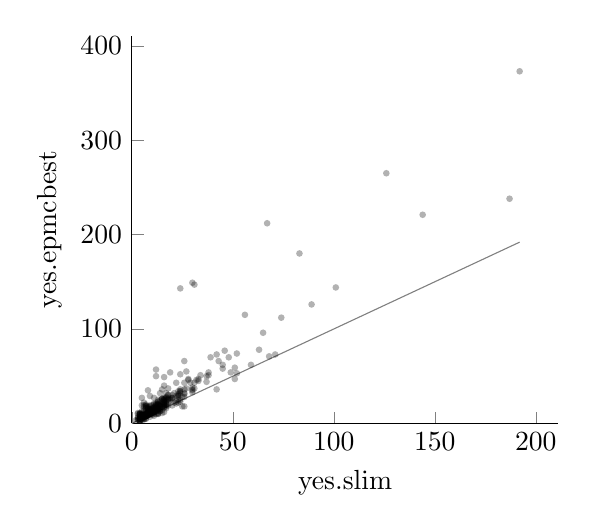 \pgfplotsset{
  compat=newest,
}
\begin{axis}[
  mark size=1.2pt,
  axis x line*=bottom,
  axis y line*=left,
  width=7cm,
  height=6.5cm,
  xlabel near ticks=true,
  ylabel near ticks=true,
  xmin=0,
  ymin=0,
  colorbar/width=.1cm,
  colorbar style={
    line width=.1pt,
  },
  colorbar shift/.style={
    xshift=.1cm,
  },
  xlabel={yes.slim},
  ylabel={yes.epmcbest},
%
]
\addplot[
  scatter=false,
  scatter src=explicit,
  only marks=true,
  mark options={
    fill opacity=0.3,
    draw opacity=0,
  },
  every mark/.append style={},
%
] coordinates
  {(17.0,26.0) [1]%
  (30.0,36.0) [1]%
  (9.0,10.0) [1]%
  (11.0,14.0) [1]%
  (13.0,23.0) [1]%
  (10.0,14.0) [1]%
  (14.0,24.0) [1]%
  (52.0,53.0) [1]%
  (5.0,6.0) [1]%
  (6.0,7.0) [1]%
  (8.0,15.0) [1]%
  (9.0,10.0) [1]%
  (17.0,21.0) [1]%
  (12.0,19.0) [1]%
  (4.0,3.0) [1]%
  (7.0,8.0) [1]%
  (3.0,4.0) [1]%
  (56.0,115.0) [1]%
  (27.0,37.0) [1]%
  (7.0,10.0) [1]%
  (14.0,19.0) [1]%
  (6.0,7.0) [1]%
  (4.0,5.0) [1]%
  (16.0,20.0) [1]%
  (15.0,17.0) [1]%
  (4.0,10.0) [1]%
  (5.0,6.0) [1]%
  (10.0,11.0) [1]%
  (20.0,26.0) [1]%
  (10.0,15.0) [1]%
  (8.0,11.0) [1]%
  (8.0,18.0) [1]%
  (10.0,12.0) [1]%
  (4.0,5.0) [1]%
  (11.0,12.0) [1]%
  (3.0,6.0) [1]%
  (10.0,12.0) [1]%
  (14.0,20.0) [1]%
  (5.0,6.0) [1]%
  (31.0,147.0) [1]%
  (2.0,3.0) [1]%
  (48.0,70.0) [1]%
  (16.0,19.0) [1]%
  (7.0,8.0) [1]%
  (6.0,17.0) [1]%
  (5.0,13.0) [1]%
  (15.0,26.0) [1]%
  (16.0,25.0) [1]%
  (26.0,36.0) [1]%
  (4.0,3.0) [1]%
  (84.0,nan) [1]%
  (8.0,12.0) [1]%
  (12.0,15.0) [1]%
  (15.0,26.0) [1]%
  (12.0,21.0) [1]%
  (15.0,26.0) [1]%
  (26.0,32.0) [1]%
  (6.0,9.0) [1]%
  (6.0,13.0) [1]%
  (8.0,9.0) [1]%
  (6.0,9.0) [1]%
  (7.0,8.0) [1]%
  (89.0,126.0) [1]%
  (5.0,6.0) [1]%
  (nan,316.0) [1]%
  (6.0,9.0) [1]%
  (9.0,7.0) [1]%
  (7.0,10.0) [1]%
  (6.0,9.0) [1]%
  (187.0,238.0) [1]%
  (4.0,8.0) [1]%
  (74.0,112.0) [1]%
  (14.0,15.0) [1]%
  (14.0,18.0) [1]%
  (9.0,10.0) [1]%
  (6.0,7.0) [1]%
  (13.0,14.0) [1]%
  (26.0,66.0) [1]%
  (6.0,7.0) [1]%
  (4.0,11.0) [1]%
  (71.0,73.0) [1]%
  (16.0,17.0) [1]%
  (24.0,25.0) [1]%
  (4.0,5.0) [1]%
  (10.0,19.0) [1]%
  (6.0,4.0) [1]%
  (3.0,10.0) [1]%
  (9.0,13.0) [1]%
  (9.0,14.0) [1]%
  (6.0,10.0) [1]%
  (11.0,13.0) [1]%
  (13.0,10.0) [1]%
  (9.0,13.0) [1]%
  (16.0,40.0) [1]%
  (5.0,6.0) [1]%
  (4.0,5.0) [1]%
  (5.0,4.0) [1]%
  (11.0,12.0) [1]%
  (8.0,12.0) [1]%
  (37.0,44.0) [1]%
  (8.0,10.0) [1]%
  (13.0,20.0) [1]%
  (142.0,nan) [1]%
  (8.0,11.0) [1]%
  (51.0,59.0) [1]%
  (17.0,16.0) [1]%
  (12.0,15.0) [1]%
  (23.0,22.0) [1]%
  (11.0,16.0) [1]%
  (6.0,7.0) [1]%
  (22.0,21.0) [1]%
  (7.0,8.0) [1]%
  (9.0,18.0) [1]%
  (14.0,15.0) [1]%
  (12.0,16.0) [1]%
  (15.0,14.0) [1]%
  (16.0,25.0) [1]%
  (8.0,12.0) [1]%
  (21.0,22.0) [1]%
  (7.0,16.0) [1]%
  (9.0,12.0) [1]%
  (20.0,27.0) [1]%
  (10.0,11.0) [1]%
  (7.0,19.0) [1]%
  (8.0,12.0) [1]%
  (13.0,16.0) [1]%
  (7.0,8.0) [1]%
  (4.0,3.0) [1]%
  (38.0,54.0) [1]%
  (7.0,8.0) [1]%
  (8.0,17.0) [1]%
  (19.0,27.0) [1]%
  (4.0,10.0) [1]%
  (6.0,8.0) [1]%
  (26.0,18.0) [1]%
  (8.0,9.0) [1]%
  (15.0,22.0) [1]%
  (7.0,18.0) [1]%
  (11.0,16.0) [1]%
  (6.0,9.0) [1]%
  (6.0,7.0) [1]%
  (6.0,7.0) [1]%
  (14.0,17.0) [1]%
  (6.0,22.0) [1]%
  (17.0,18.0) [1]%
  (4.0,3.0) [1]%
  (12.0,19.0) [1]%
  (8.0,10.0) [1]%
  (7.0,8.0) [1]%
  (5.0,7.0) [1]%
  (8.0,11.0) [1]%
  (24.0,143.0) [1]%
  (12.0,17.0) [1]%
  (8.0,14.0) [1]%
  (10.0,11.0) [1]%
  (16.0,20.0) [1]%
  (16.0,27.0) [1]%
  (8.0,10.0) [1]%
  (30.0,38.0) [1]%
  (8.0,9.0) [1]%
  (18.0,26.0) [1]%
  (7.0,13.0) [1]%
  (5.0,27.0) [1]%
  (5.0,19.0) [1]%
  (5.0,9.0) [1]%
  (33.0,47.0) [1]%
  (13.0,15.0) [1]%
  (27.0,55.0) [1]%
  (10.0,11.0) [1]%
  (14.0,32.0) [1]%
  (10.0,9.0) [1]%
  (19.0,54.0) [1]%
  (45.0,58.0) [1]%
  (8.0,10.0) [1]%
  (38.0,51.0) [1]%
  (7.0,9.0) [1]%
  (7.0,8.0) [1]%
  (20.0,19.0) [1]%
  (12.0,10.0) [1]%
  (9.0,10.0) [1]%
  (6.0,5.0) [1]%
  (12.0,50.0) [1]%
  (17.0,32.0) [1]%
  (7.0,8.0) [1]%
  (18.0,26.0) [1]%
  (20.0,30.0) [1]%
  (68.0,71.0) [1]%
  (15.0,36.0) [1]%
  (31.0,37.0) [1]%
  (6.0,7.0) [1]%
  (9.0,10.0) [1]%
  (7.0,20.0) [1]%
  (7.0,8.0) [1]%
  (24.0,32.0) [1]%
  (13.0,10.0) [1]%
  (9.0,11.0) [1]%
  (17.0,27.0) [1]%
  (16.0,49.0) [1]%
  (42.0,36.0) [1]%
  (7.0,8.0) [1]%
  (30.0,35.0) [1]%
  (11.0,12.0) [1]%
  (6.0,7.0) [1]%
  (37.0,50.0) [1]%
  (12.0,14.0) [1]%
  (30.0,33.0) [1]%
  (43.0,66.0) [1]%
  (11.0,12.0) [1]%
  (nan,nan) [1]%
  (16.0,12.0) [1]%
  (5.0,9.0) [1]%
  (24.0,36.0) [1]%
  (14.0,13.0) [1]%
  (13.0,19.0) [1]%
  (101.0,144.0) [1]%
  (12.0,17.0) [1]%
  (26.0,43.0) [1]%
  (10.0,11.0) [1]%
  (21.0,32.0) [1]%
  (10.0,16.0) [1]%
  (7.0,18.0) [1]%
  (33.0,45.0) [1]%
  (13.0,16.0) [1]%
  (11.0,10.0) [1]%
  (34.0,51.0) [1]%
  (22.0,43.0) [1]%
  (63.0,78.0) [1]%
  (9.0,29.0) [1]%
  (5.0,9.0) [1]%
  (10.0,13.0) [1]%
  (9.0,10.0) [1]%
  (11.0,17.0) [1]%
  (16.0,24.0) [1]%
  (9.0,13.0) [1]%
  (11.0,16.0) [1]%
  (5.0,6.0) [1]%
  (16.0,20.0) [1]%
  (23.0,28.0) [1]%
  (52.0,74.0) [1]%
  (7.0,16.0) [1]%
  (11.0,20.0) [1]%
  (13.0,11.0) [1]%
  (14.0,20.0) [1]%
  (32.0,46.0) [1]%
  (13.0,21.0) [1]%
  (22.0,23.0) [1]%
  (5.0,6.0) [1]%
  (11.0,21.0) [1]%
  (4.0,5.0) [1]%
  (7.0,8.0) [1]%
  (6.0,8.0) [1]%
  (13.0,15.0) [1]%
  (29.0,43.0) [1]%
  (19.0,25.0) [1]%
  (5.0,6.0) [1]%
  (8.0,9.0) [1]%
  (12.0,57.0) [1]%
  (9.0,10.0) [1]%
  (17.0,28.0) [1]%
  (12.0,13.0) [1]%
  (4.0,5.0) [1]%
  (9.0,15.0) [1]%
  (4.0,5.0) [1]%
  (16.0,17.0) [1]%
  (10.0,12.0) [1]%
  (11.0,27.0) [1]%
  (46.0,77.0) [1]%
  (9.0,19.0) [1]%
  (8.0,10.0) [1]%
  (7.0,8.0) [1]%
  (8.0,16.0) [1]%
  (4.0,10.0) [1]%
  (18.0,37.0) [1]%
  (49.0,54.0) [1]%
  (8.0,9.0) [1]%
  (28.0,46.0) [1]%
  (8.0,9.0) [1]%
  (13.0,14.0) [1]%
  (7.0,8.0) [1]%
  (16.0,22.0) [1]%
  (3.0,11.0) [1]%
  (6.0,5.0) [1]%
  (10.0,11.0) [1]%
  (15.0,11.0) [1]%
  (15.0,20.0) [1]%
  (25.0,28.0) [1]%
  (6.0,8.0) [1]%
  (11.0,14.0) [1]%
  (7.0,9.0) [1]%
  (5.0,7.0) [1]%
  (26.0,28.0) [1]%
  (18.0,19.0) [1]%
  (24.0,52.0) [1]%
  (7.0,8.0) [1]%
  (18.0,30.0) [1]%
  (20.0,27.0) [1]%
  (6.0,9.0) [1]%
  (16.0,23.0) [1]%
  (17.0,24.0) [1]%
  (11.0,17.0) [1]%
  (7.0,8.0) [1]%
  (4.0,5.0) [1]%
  (9.0,10.0) [1]%
  (14.0,18.0) [1]%
  (23.0,34.0) [1]%
  (13.0,20.0) [1]%
  (192.0,373.0) [1]%
  (13.0,25.0) [1]%
  (16.0,21.0) [1]%
  (7.0,8.0) [1]%
  (126.0,265.0) [1]%
  (24.0,23.0) [1]%
  (8.0,10.0) [1]%
  (18.0,22.0) [1]%
  (23.0,29.0) [1]%
  (16.0,26.0) [1]%
  (10.0,14.0) [1]%
  (9.0,15.0) [1]%
  (45.0,62.0) [1]%
  (11.0,8.0) [1]%
  (9.0,15.0) [1]%
  (8.0,9.0) [1]%
  (8.0,9.0) [1]%
  (42.0,73.0) [1]%
  (7.0,8.0) [1]%
  (5.0,11.0) [1]%
  (6.0,8.0) [1]%
  (17.0,20.0) [1]%
  (4.0,3.0) [1]%
  (8.0,10.0) [1]%
  (12.0,13.0) [1]%
  (13.0,15.0) [1]%
  (67.0,212.0) [1]%
  (4.0,10.0) [1]%
  (17.0,20.0) [1]%
  (22.0,29.0) [1]%
  (144.0,221.0) [1]%
  (3.0,4.0) [1]%
  (8.0,35.0) [1]%
  (8.0,12.0) [1]%
  (3.0,6.0) [1]%
  (83.0,180.0) [1]%
  (65.0,96.0) [1]%
  (26.0,31.0) [1]%
  (14.0,13.0) [1]%
  (23.0,30.0) [1]%
  (30.0,149.0) [1]%
  (4.0,9.0) [1]%
  (7.0,5.0) [1]%
  (10.0,12.0) [1]%
  (31.0,43.0) [1]%
  (4.0,6.0) [1]%
  (8.0,9.0) [1]%
  (18.0,25.0) [1]%
  (39.0,70.0) [1]%
  (7.0,10.0) [1]%
  (23.0,31.0) [1]%
  (13.0,23.0) [1]%
  (59.0,62.0) [1]%
  (24.0,34.0) [1]%
  (7.0,5.0) [1]%
  (6.0,8.0) [1]%
  (7.0,9.0) [1]%
  (51.0,47.0) [1]%
  (9.0,13.0) [1]%
  (5.0,6.0) [1]%
  (12.0,13.0) [1]%
  (18.0,30.0) [1]%
  (5.0,9.0) [1]%
  (8.0,12.0) [1]%
  (25.0,18.0) [1]%
  (6.0,19.0) [1]%
  (24.0,34.0) [1]%
  (7.0,8.0) [1]%
  (28.0,47.0) [1]%
  (11.0,12.0) [1]%
  (5.0,4.0) [1]%
  (23.0,25.0) [1]%
  (5.0,6.0) [1]%
  (12.0,20.0) [1]%
};%
\addplot[gray,domain=0:192.0]{x};%
%
\end{axis}
